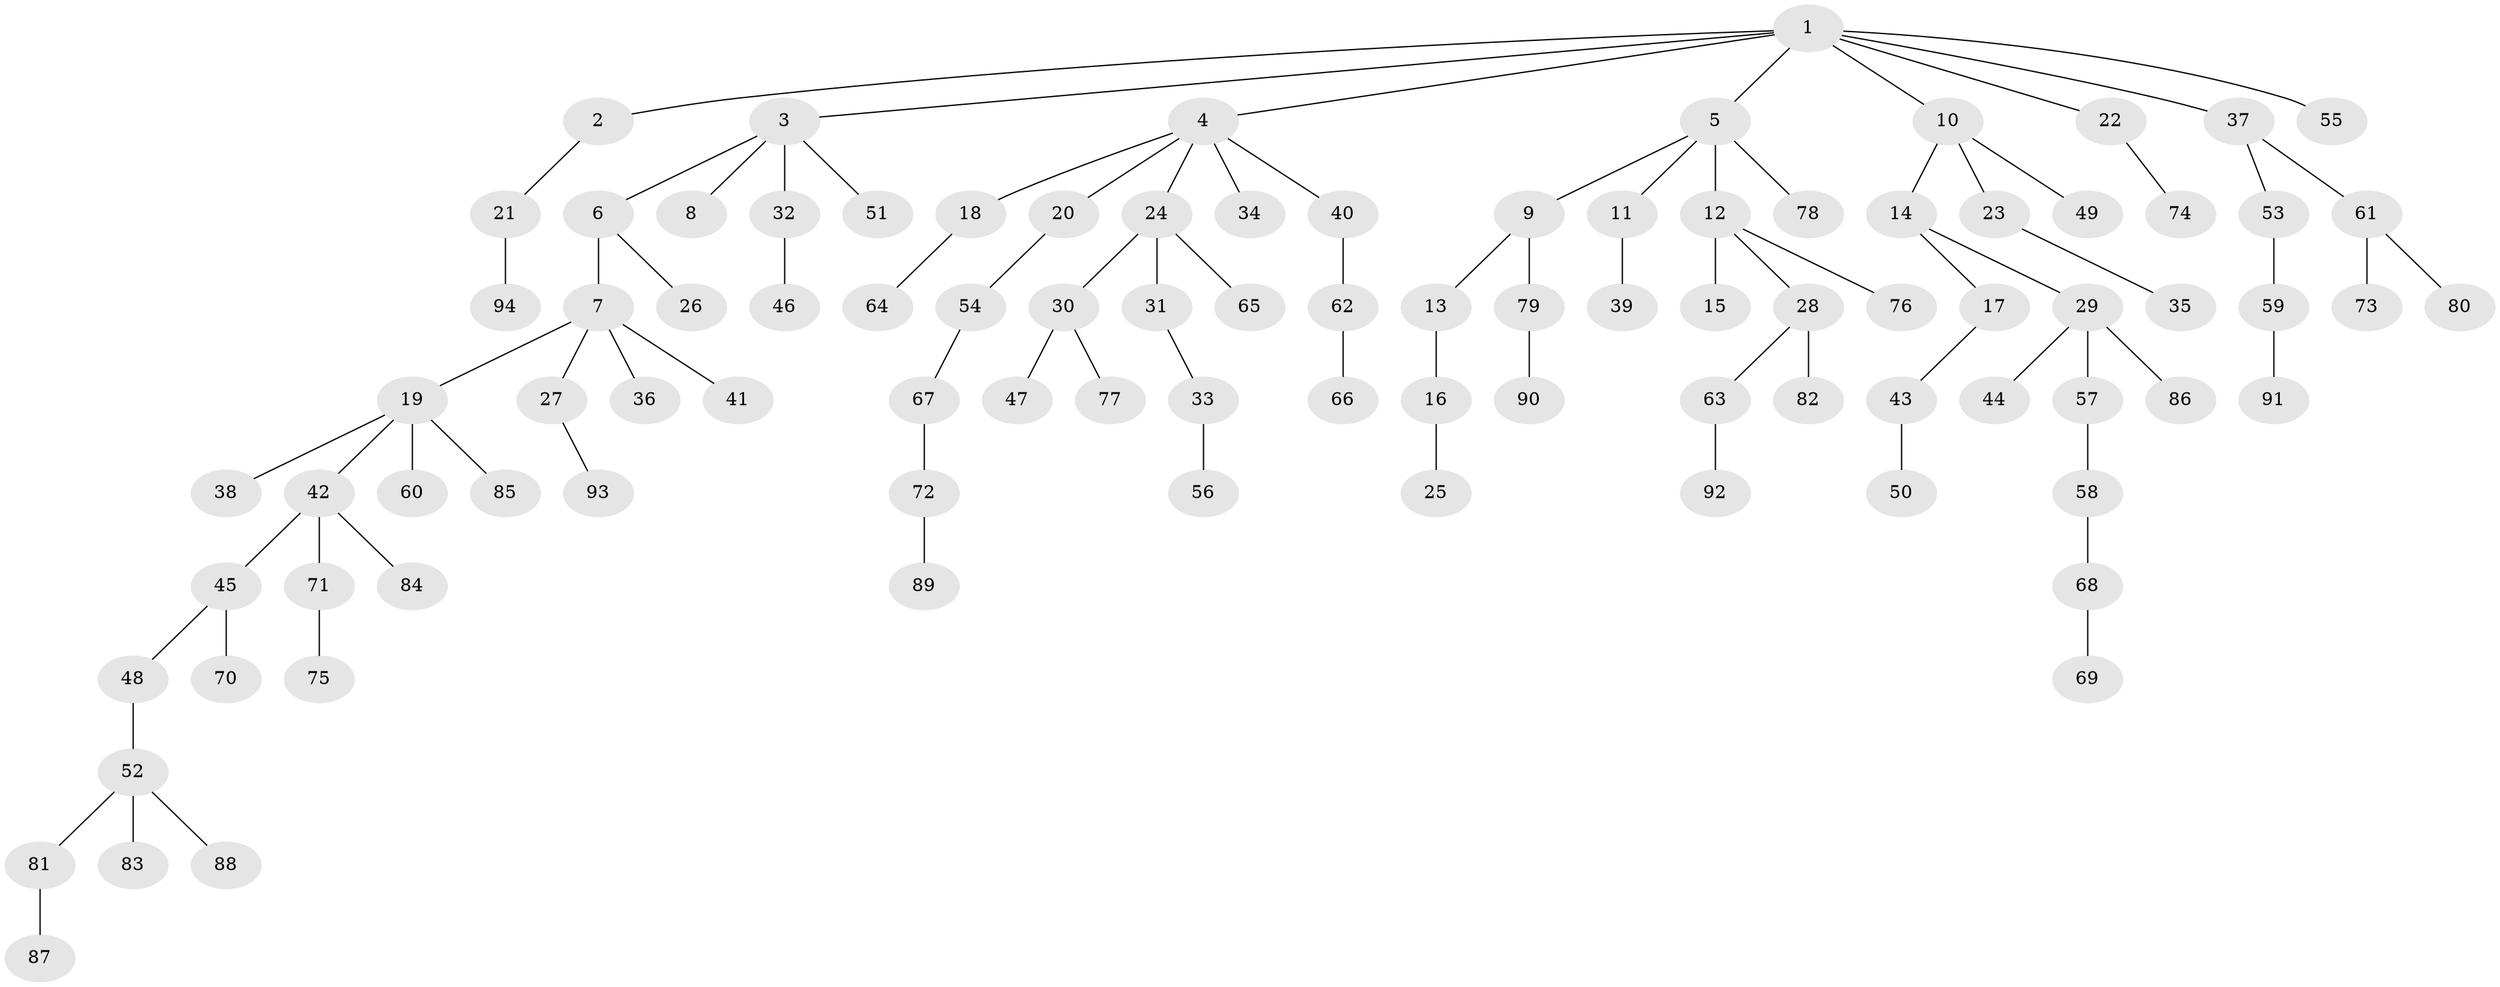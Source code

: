 // coarse degree distribution, {3: 0.15789473684210525, 2: 0.2631578947368421, 1: 0.47368421052631576, 4: 0.07017543859649122, 5: 0.017543859649122806, 7: 0.017543859649122806}
// Generated by graph-tools (version 1.1) at 2025/37/03/04/25 23:37:17]
// undirected, 94 vertices, 93 edges
graph export_dot {
  node [color=gray90,style=filled];
  1;
  2;
  3;
  4;
  5;
  6;
  7;
  8;
  9;
  10;
  11;
  12;
  13;
  14;
  15;
  16;
  17;
  18;
  19;
  20;
  21;
  22;
  23;
  24;
  25;
  26;
  27;
  28;
  29;
  30;
  31;
  32;
  33;
  34;
  35;
  36;
  37;
  38;
  39;
  40;
  41;
  42;
  43;
  44;
  45;
  46;
  47;
  48;
  49;
  50;
  51;
  52;
  53;
  54;
  55;
  56;
  57;
  58;
  59;
  60;
  61;
  62;
  63;
  64;
  65;
  66;
  67;
  68;
  69;
  70;
  71;
  72;
  73;
  74;
  75;
  76;
  77;
  78;
  79;
  80;
  81;
  82;
  83;
  84;
  85;
  86;
  87;
  88;
  89;
  90;
  91;
  92;
  93;
  94;
  1 -- 2;
  1 -- 3;
  1 -- 4;
  1 -- 5;
  1 -- 10;
  1 -- 22;
  1 -- 37;
  1 -- 55;
  2 -- 21;
  3 -- 6;
  3 -- 8;
  3 -- 32;
  3 -- 51;
  4 -- 18;
  4 -- 20;
  4 -- 24;
  4 -- 34;
  4 -- 40;
  5 -- 9;
  5 -- 11;
  5 -- 12;
  5 -- 78;
  6 -- 7;
  6 -- 26;
  7 -- 19;
  7 -- 27;
  7 -- 36;
  7 -- 41;
  9 -- 13;
  9 -- 79;
  10 -- 14;
  10 -- 23;
  10 -- 49;
  11 -- 39;
  12 -- 15;
  12 -- 28;
  12 -- 76;
  13 -- 16;
  14 -- 17;
  14 -- 29;
  16 -- 25;
  17 -- 43;
  18 -- 64;
  19 -- 38;
  19 -- 42;
  19 -- 60;
  19 -- 85;
  20 -- 54;
  21 -- 94;
  22 -- 74;
  23 -- 35;
  24 -- 30;
  24 -- 31;
  24 -- 65;
  27 -- 93;
  28 -- 63;
  28 -- 82;
  29 -- 44;
  29 -- 57;
  29 -- 86;
  30 -- 47;
  30 -- 77;
  31 -- 33;
  32 -- 46;
  33 -- 56;
  37 -- 53;
  37 -- 61;
  40 -- 62;
  42 -- 45;
  42 -- 71;
  42 -- 84;
  43 -- 50;
  45 -- 48;
  45 -- 70;
  48 -- 52;
  52 -- 81;
  52 -- 83;
  52 -- 88;
  53 -- 59;
  54 -- 67;
  57 -- 58;
  58 -- 68;
  59 -- 91;
  61 -- 73;
  61 -- 80;
  62 -- 66;
  63 -- 92;
  67 -- 72;
  68 -- 69;
  71 -- 75;
  72 -- 89;
  79 -- 90;
  81 -- 87;
}
